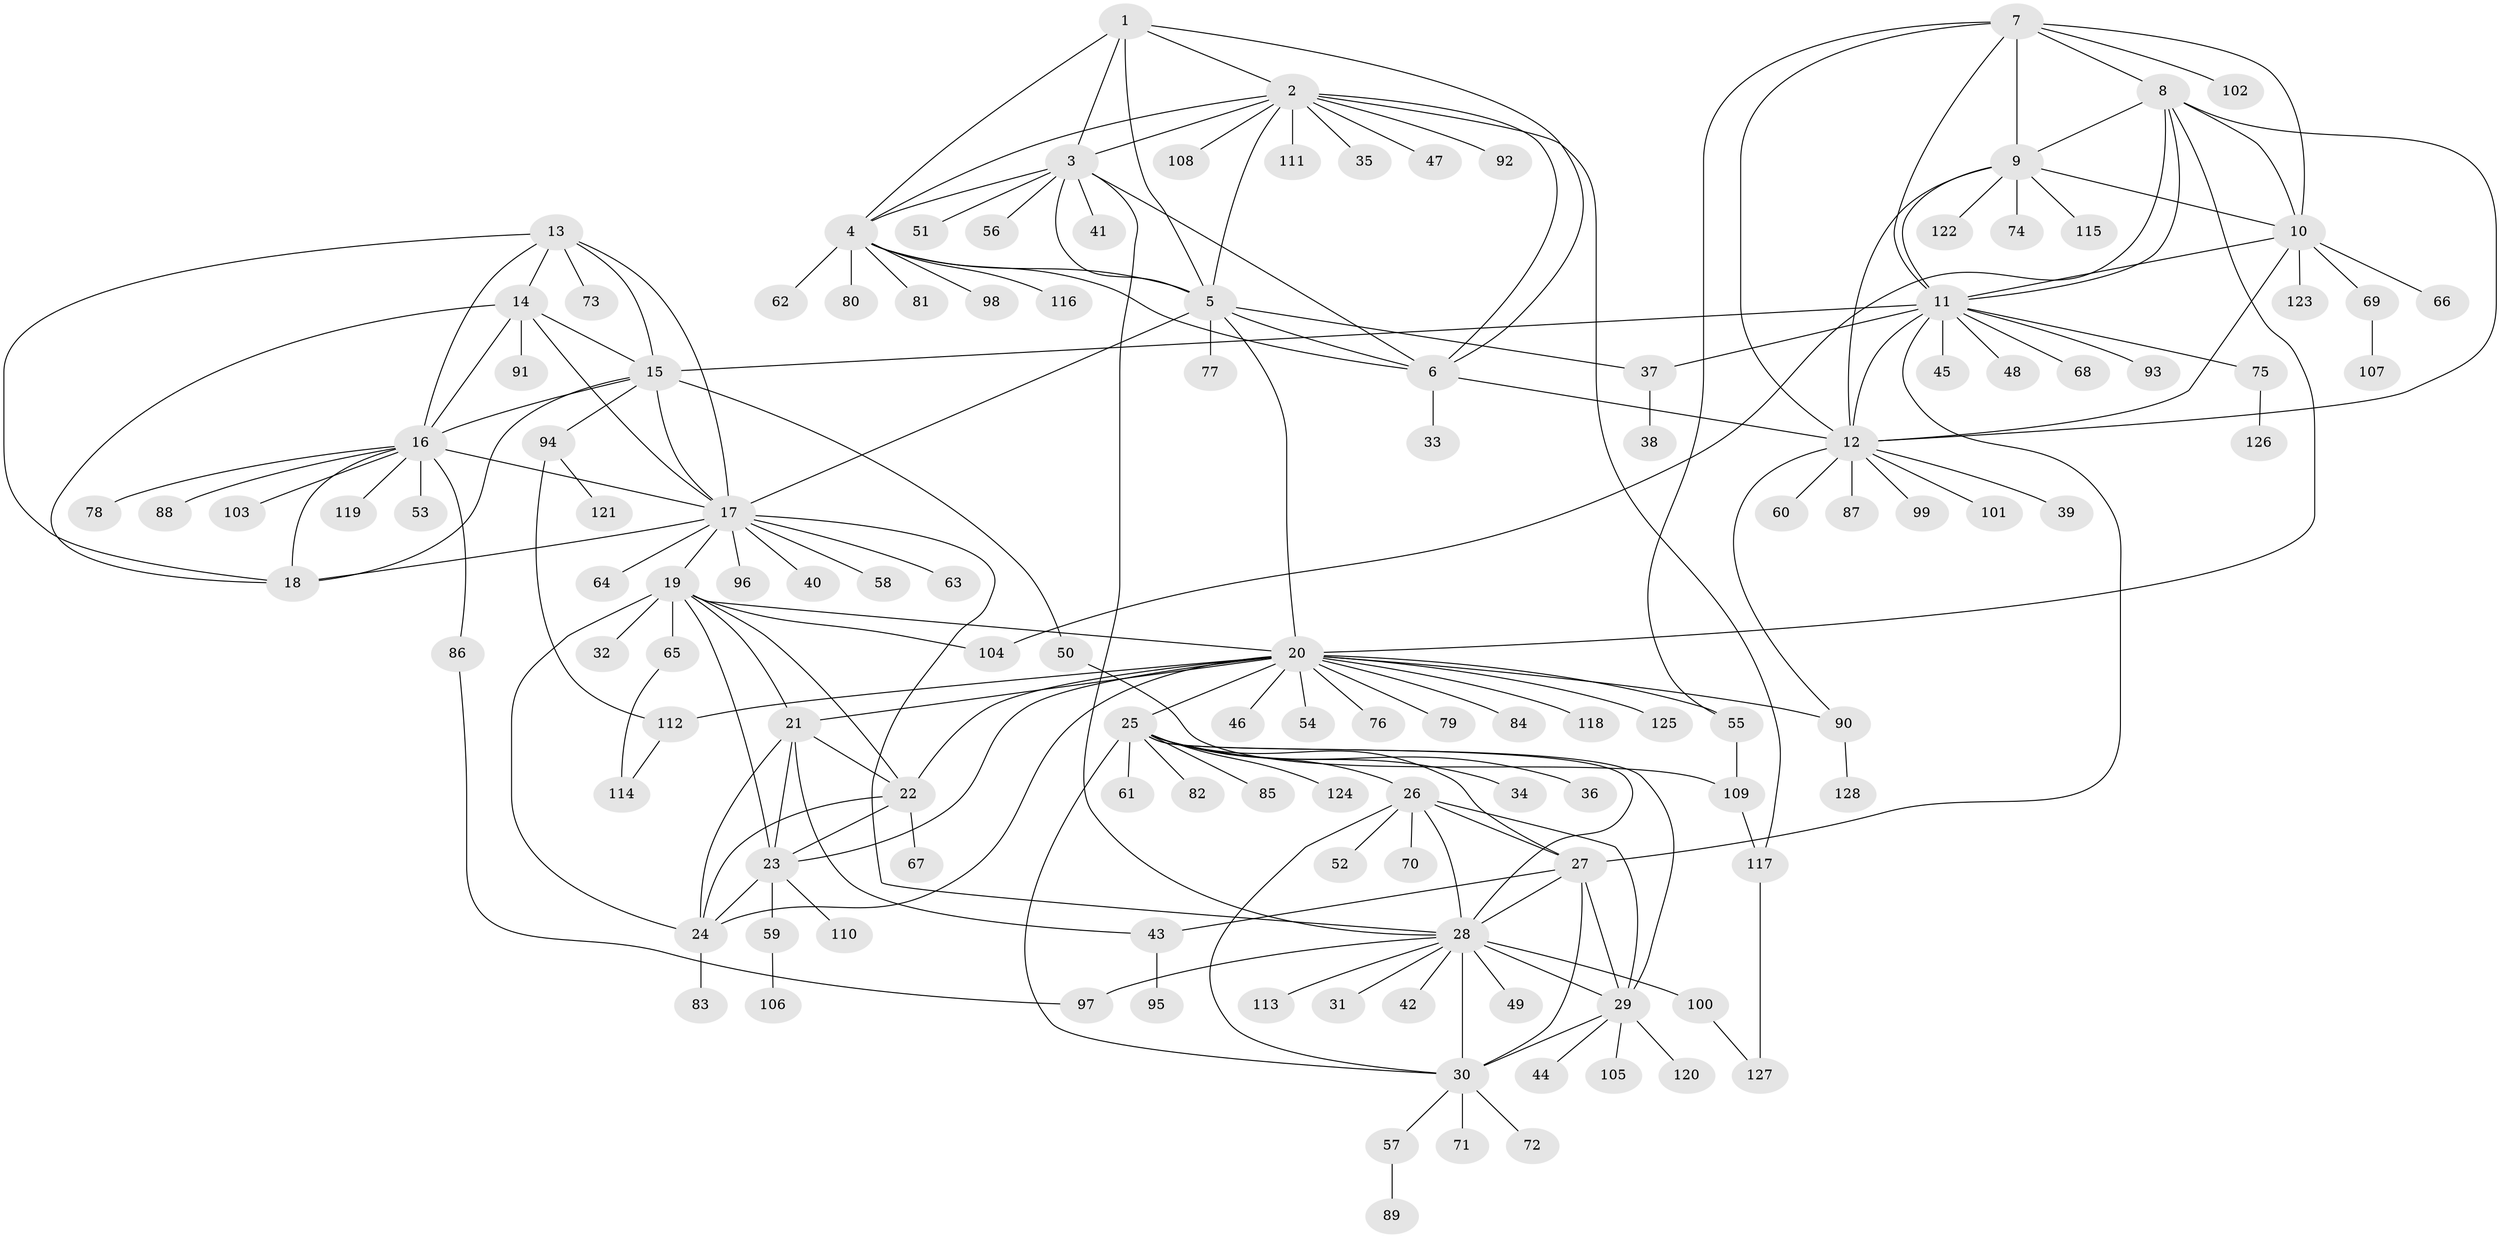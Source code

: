 // Generated by graph-tools (version 1.1) at 2025/26/03/09/25 03:26:34]
// undirected, 128 vertices, 194 edges
graph export_dot {
graph [start="1"]
  node [color=gray90,style=filled];
  1;
  2;
  3;
  4;
  5;
  6;
  7;
  8;
  9;
  10;
  11;
  12;
  13;
  14;
  15;
  16;
  17;
  18;
  19;
  20;
  21;
  22;
  23;
  24;
  25;
  26;
  27;
  28;
  29;
  30;
  31;
  32;
  33;
  34;
  35;
  36;
  37;
  38;
  39;
  40;
  41;
  42;
  43;
  44;
  45;
  46;
  47;
  48;
  49;
  50;
  51;
  52;
  53;
  54;
  55;
  56;
  57;
  58;
  59;
  60;
  61;
  62;
  63;
  64;
  65;
  66;
  67;
  68;
  69;
  70;
  71;
  72;
  73;
  74;
  75;
  76;
  77;
  78;
  79;
  80;
  81;
  82;
  83;
  84;
  85;
  86;
  87;
  88;
  89;
  90;
  91;
  92;
  93;
  94;
  95;
  96;
  97;
  98;
  99;
  100;
  101;
  102;
  103;
  104;
  105;
  106;
  107;
  108;
  109;
  110;
  111;
  112;
  113;
  114;
  115;
  116;
  117;
  118;
  119;
  120;
  121;
  122;
  123;
  124;
  125;
  126;
  127;
  128;
  1 -- 2;
  1 -- 3;
  1 -- 4;
  1 -- 5;
  1 -- 6;
  2 -- 3;
  2 -- 4;
  2 -- 5;
  2 -- 6;
  2 -- 35;
  2 -- 47;
  2 -- 92;
  2 -- 108;
  2 -- 111;
  2 -- 117;
  3 -- 4;
  3 -- 5;
  3 -- 6;
  3 -- 28;
  3 -- 41;
  3 -- 51;
  3 -- 56;
  4 -- 5;
  4 -- 6;
  4 -- 62;
  4 -- 80;
  4 -- 81;
  4 -- 98;
  4 -- 116;
  5 -- 6;
  5 -- 17;
  5 -- 20;
  5 -- 37;
  5 -- 77;
  6 -- 12;
  6 -- 33;
  7 -- 8;
  7 -- 9;
  7 -- 10;
  7 -- 11;
  7 -- 12;
  7 -- 55;
  7 -- 102;
  8 -- 9;
  8 -- 10;
  8 -- 11;
  8 -- 12;
  8 -- 20;
  8 -- 104;
  9 -- 10;
  9 -- 11;
  9 -- 12;
  9 -- 74;
  9 -- 115;
  9 -- 122;
  10 -- 11;
  10 -- 12;
  10 -- 66;
  10 -- 69;
  10 -- 123;
  11 -- 12;
  11 -- 15;
  11 -- 27;
  11 -- 37;
  11 -- 45;
  11 -- 48;
  11 -- 68;
  11 -- 75;
  11 -- 93;
  12 -- 39;
  12 -- 60;
  12 -- 87;
  12 -- 90;
  12 -- 99;
  12 -- 101;
  13 -- 14;
  13 -- 15;
  13 -- 16;
  13 -- 17;
  13 -- 18;
  13 -- 73;
  14 -- 15;
  14 -- 16;
  14 -- 17;
  14 -- 18;
  14 -- 91;
  15 -- 16;
  15 -- 17;
  15 -- 18;
  15 -- 50;
  15 -- 94;
  16 -- 17;
  16 -- 18;
  16 -- 53;
  16 -- 78;
  16 -- 86;
  16 -- 88;
  16 -- 103;
  16 -- 119;
  17 -- 18;
  17 -- 19;
  17 -- 28;
  17 -- 40;
  17 -- 58;
  17 -- 63;
  17 -- 64;
  17 -- 96;
  19 -- 20;
  19 -- 21;
  19 -- 22;
  19 -- 23;
  19 -- 24;
  19 -- 32;
  19 -- 65;
  19 -- 104;
  20 -- 21;
  20 -- 22;
  20 -- 23;
  20 -- 24;
  20 -- 25;
  20 -- 46;
  20 -- 54;
  20 -- 55;
  20 -- 76;
  20 -- 79;
  20 -- 84;
  20 -- 90;
  20 -- 112;
  20 -- 118;
  20 -- 125;
  21 -- 22;
  21 -- 23;
  21 -- 24;
  21 -- 43;
  22 -- 23;
  22 -- 24;
  22 -- 67;
  23 -- 24;
  23 -- 59;
  23 -- 110;
  24 -- 83;
  25 -- 26;
  25 -- 27;
  25 -- 28;
  25 -- 29;
  25 -- 30;
  25 -- 34;
  25 -- 36;
  25 -- 61;
  25 -- 82;
  25 -- 85;
  25 -- 124;
  26 -- 27;
  26 -- 28;
  26 -- 29;
  26 -- 30;
  26 -- 52;
  26 -- 70;
  27 -- 28;
  27 -- 29;
  27 -- 30;
  27 -- 43;
  28 -- 29;
  28 -- 30;
  28 -- 31;
  28 -- 42;
  28 -- 49;
  28 -- 97;
  28 -- 100;
  28 -- 113;
  29 -- 30;
  29 -- 44;
  29 -- 105;
  29 -- 120;
  30 -- 57;
  30 -- 71;
  30 -- 72;
  37 -- 38;
  43 -- 95;
  50 -- 109;
  55 -- 109;
  57 -- 89;
  59 -- 106;
  65 -- 114;
  69 -- 107;
  75 -- 126;
  86 -- 97;
  90 -- 128;
  94 -- 112;
  94 -- 121;
  100 -- 127;
  109 -- 117;
  112 -- 114;
  117 -- 127;
}
